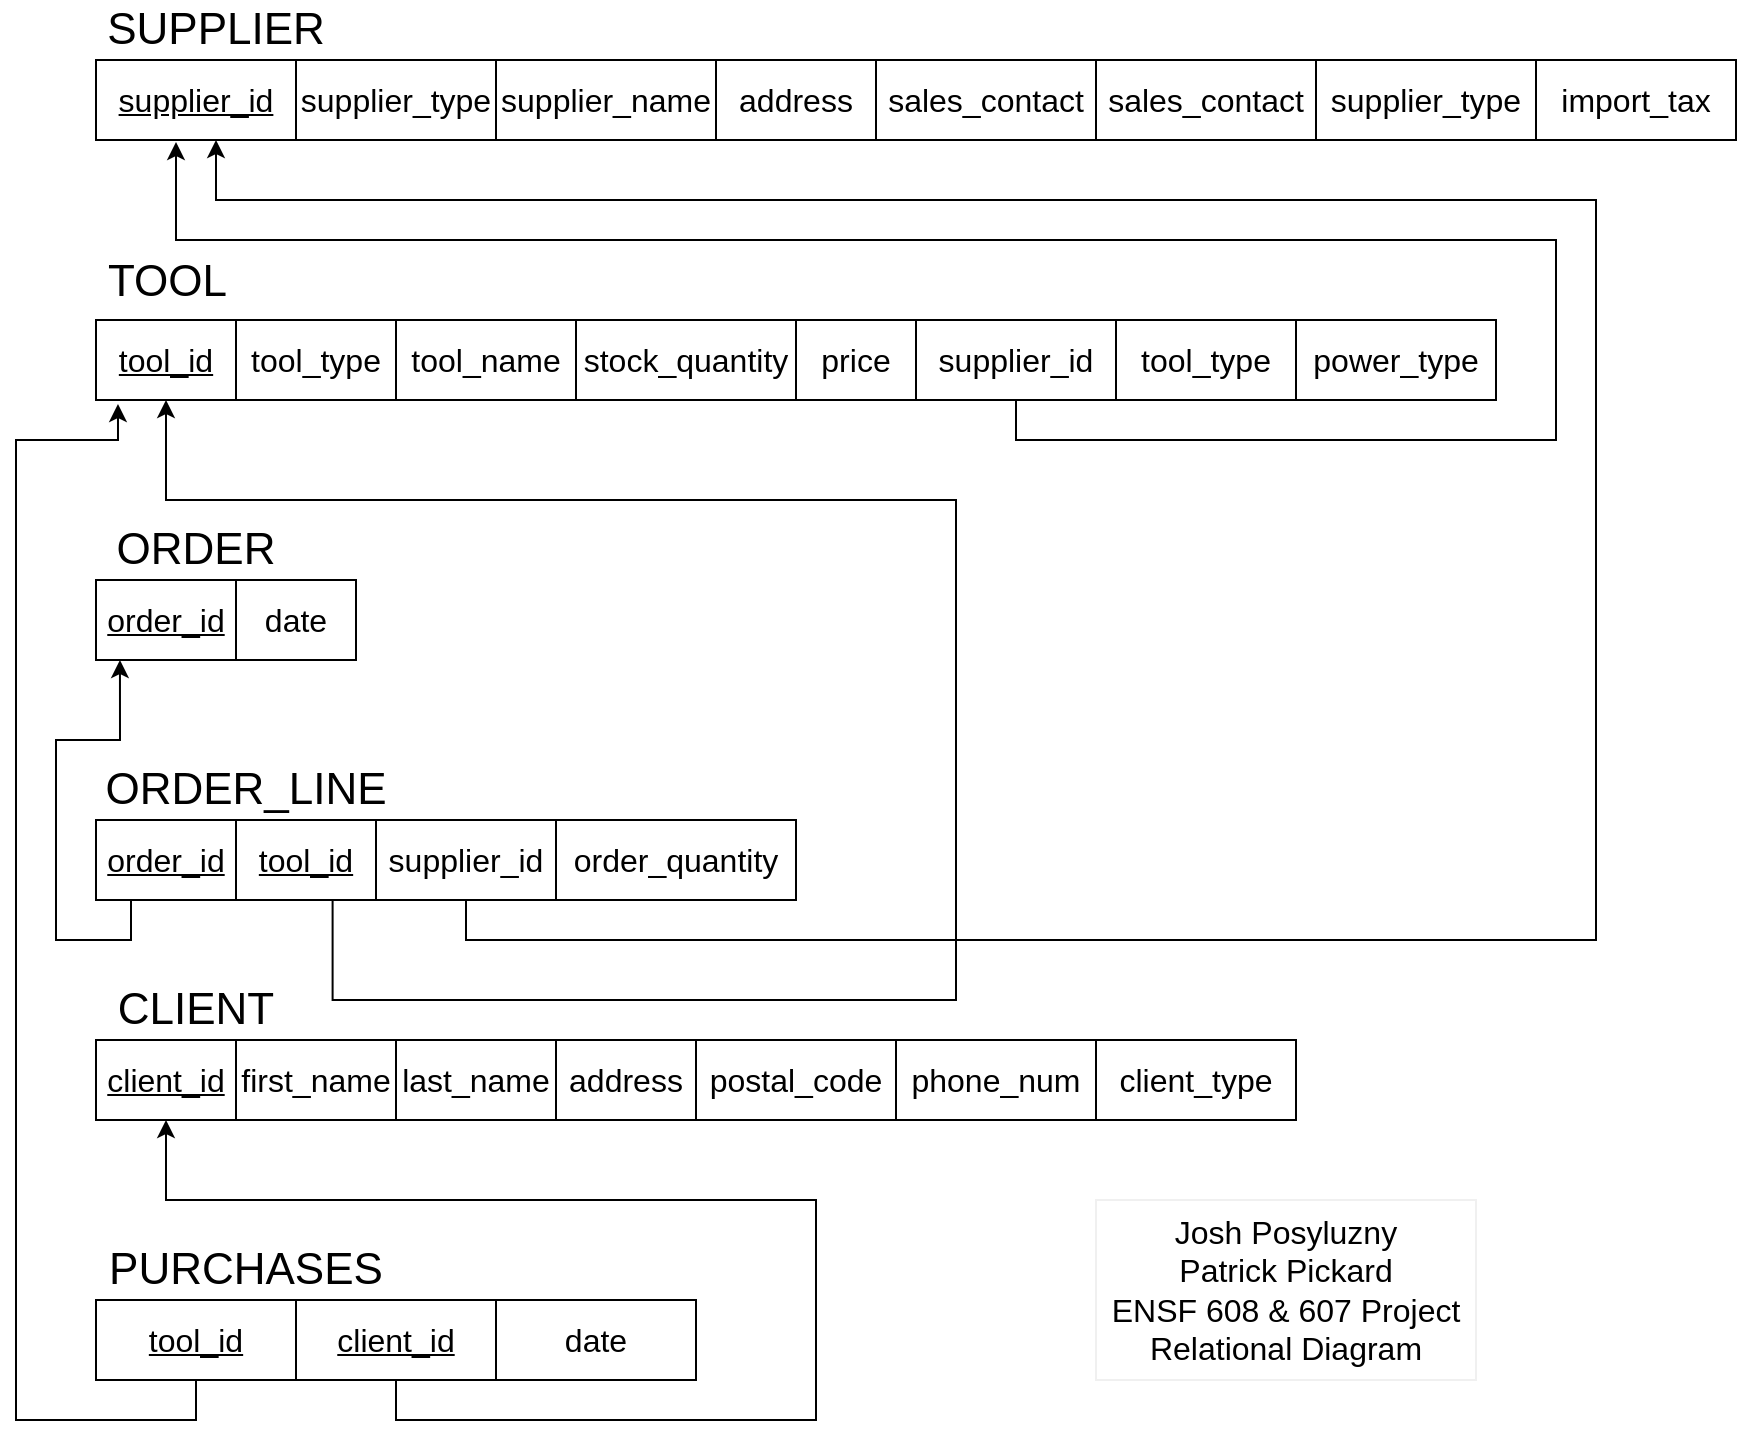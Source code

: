 <mxfile version="13.9.9" type="device"><diagram id="AcwioN6pR0FCG_ogh9nq" name="Page-1"><mxGraphModel dx="2062" dy="1182" grid="1" gridSize="10" guides="1" tooltips="1" connect="1" arrows="1" fold="1" page="1" pageScale="1" pageWidth="850" pageHeight="1100" math="0" shadow="0"><root><mxCell id="0"/><mxCell id="1" parent="0"/><mxCell id="TGgkw8lxfgKhuK5KaO3I-2" value="SUPPLIER" style="text;html=1;strokeColor=none;fillColor=none;align=center;verticalAlign=middle;whiteSpace=wrap;rounded=0;fontSize=22;" parent="1" vertex="1"><mxGeometry x="60" y="20" width="120" height="30" as="geometry"/></mxCell><mxCell id="TGgkw8lxfgKhuK5KaO3I-3" value="supplier_id" style="whiteSpace=wrap;html=1;align=center;fontSize=16;fontStyle=4" parent="1" vertex="1"><mxGeometry x="60" y="50" width="100" height="40" as="geometry"/></mxCell><mxCell id="TGgkw8lxfgKhuK5KaO3I-4" value="supplier_name" style="whiteSpace=wrap;html=1;align=center;fontSize=16;" parent="1" vertex="1"><mxGeometry x="260" y="50" width="110" height="40" as="geometry"/></mxCell><mxCell id="TGgkw8lxfgKhuK5KaO3I-5" value="supplier_type" style="whiteSpace=wrap;html=1;align=center;fontSize=16;" parent="1" vertex="1"><mxGeometry x="160" y="50" width="100" height="40" as="geometry"/></mxCell><mxCell id="TGgkw8lxfgKhuK5KaO3I-6" value="address" style="whiteSpace=wrap;html=1;align=center;fontSize=16;" parent="1" vertex="1"><mxGeometry x="370" y="50" width="80" height="40" as="geometry"/></mxCell><mxCell id="TGgkw8lxfgKhuK5KaO3I-7" value="sales_contact" style="whiteSpace=wrap;html=1;align=center;fontSize=16;" parent="1" vertex="1"><mxGeometry x="450" y="50" width="110" height="40" as="geometry"/></mxCell><mxCell id="TGgkw8lxfgKhuK5KaO3I-8" value="TOOL" style="text;strokeColor=none;fillColor=none;spacingLeft=4;spacingRight=4;overflow=hidden;rotatable=0;points=[[0,0.5],[1,0.5]];portConstraint=eastwest;fontSize=22;" parent="1" vertex="1"><mxGeometry x="60" y="140" width="80" height="40" as="geometry"/></mxCell><mxCell id="TGgkw8lxfgKhuK5KaO3I-9" value="tool_id" style="whiteSpace=wrap;html=1;align=center;fontSize=16;fontStyle=4" parent="1" vertex="1"><mxGeometry x="60" y="180" width="70" height="40" as="geometry"/></mxCell><mxCell id="TGgkw8lxfgKhuK5KaO3I-10" value="tool_type" style="whiteSpace=wrap;html=1;align=center;fontSize=16;fontStyle=0" parent="1" vertex="1"><mxGeometry x="130" y="180" width="80" height="40" as="geometry"/></mxCell><mxCell id="TGgkw8lxfgKhuK5KaO3I-11" value="stock_quantity" style="whiteSpace=wrap;html=1;align=center;fontSize=16;" parent="1" vertex="1"><mxGeometry x="300" y="180" width="110" height="40" as="geometry"/></mxCell><mxCell id="TGgkw8lxfgKhuK5KaO3I-12" value="tool_name" style="whiteSpace=wrap;html=1;align=center;fontSize=16;" parent="1" vertex="1"><mxGeometry x="210" y="180" width="90" height="40" as="geometry"/></mxCell><mxCell id="TGgkw8lxfgKhuK5KaO3I-13" value="price" style="whiteSpace=wrap;html=1;align=center;fontSize=16;" parent="1" vertex="1"><mxGeometry x="410" y="180" width="60" height="40" as="geometry"/></mxCell><mxCell id="TGgkw8lxfgKhuK5KaO3I-15" value="" style="edgeStyle=orthogonalEdgeStyle;rounded=0;orthogonalLoop=1;jettySize=auto;html=1;fontSize=22;exitX=0.5;exitY=1;exitDx=0;exitDy=0;" parent="1" source="TGgkw8lxfgKhuK5KaO3I-14" edge="1"><mxGeometry relative="1" as="geometry"><Array as="points"><mxPoint x="520" y="240"/><mxPoint x="790" y="240"/><mxPoint x="790" y="140"/><mxPoint x="100" y="140"/><mxPoint x="100" y="91"/></Array><mxPoint x="100" y="91" as="targetPoint"/></mxGeometry></mxCell><mxCell id="TGgkw8lxfgKhuK5KaO3I-14" value="supplier_id" style="whiteSpace=wrap;html=1;align=center;fontSize=16;" parent="1" vertex="1"><mxGeometry x="470" y="180" width="100" height="40" as="geometry"/></mxCell><mxCell id="TGgkw8lxfgKhuK5KaO3I-16" value="ORDER" style="text;html=1;strokeColor=none;fillColor=none;align=center;verticalAlign=middle;whiteSpace=wrap;rounded=0;fontSize=22;" parent="1" vertex="1"><mxGeometry x="60" y="280" width="100" height="30" as="geometry"/></mxCell><mxCell id="TGgkw8lxfgKhuK5KaO3I-31" value="" style="edgeStyle=orthogonalEdgeStyle;rounded=0;orthogonalLoop=1;jettySize=auto;html=1;fontSize=22;entryX=0.171;entryY=1;entryDx=0;entryDy=0;entryPerimeter=0;exitX=0.25;exitY=1;exitDx=0;exitDy=0;" parent="1" source="TGgkw8lxfgKhuK5KaO3I-28" target="TGgkw8lxfgKhuK5KaO3I-17" edge="1"><mxGeometry relative="1" as="geometry"/></mxCell><mxCell id="TGgkw8lxfgKhuK5KaO3I-17" value="order_id" style="whiteSpace=wrap;html=1;align=center;fontSize=16;fontStyle=4" parent="1" vertex="1"><mxGeometry x="60" y="310" width="70" height="40" as="geometry"/></mxCell><mxCell id="TGgkw8lxfgKhuK5KaO3I-33" value="" style="edgeStyle=orthogonalEdgeStyle;rounded=0;orthogonalLoop=1;jettySize=auto;html=1;fontSize=22;exitX=0.69;exitY=1;exitDx=0;exitDy=0;entryX=0.5;entryY=1;entryDx=0;entryDy=0;exitPerimeter=0;" parent="1" source="TGgkw8lxfgKhuK5KaO3I-30" target="TGgkw8lxfgKhuK5KaO3I-9" edge="1"><mxGeometry relative="1" as="geometry"><Array as="points"><mxPoint x="178" y="520"/><mxPoint x="490" y="520"/><mxPoint x="490" y="270"/><mxPoint x="95" y="270"/></Array></mxGeometry></mxCell><mxCell id="TGgkw8lxfgKhuK5KaO3I-34" value="" style="edgeStyle=orthogonalEdgeStyle;rounded=0;orthogonalLoop=1;jettySize=auto;html=1;fontSize=22;exitX=0.5;exitY=1;exitDx=0;exitDy=0;entryX=0.6;entryY=1;entryDx=0;entryDy=0;entryPerimeter=0;" parent="1" source="TGgkw8lxfgKhuK5KaO3I-32" target="TGgkw8lxfgKhuK5KaO3I-3" edge="1"><mxGeometry relative="1" as="geometry"><Array as="points"><mxPoint x="245" y="490"/><mxPoint x="810" y="490"/><mxPoint x="810" y="120"/><mxPoint x="120" y="120"/></Array></mxGeometry></mxCell><mxCell id="TGgkw8lxfgKhuK5KaO3I-18" value="date" style="whiteSpace=wrap;html=1;align=center;fontSize=16;fontStyle=0" parent="1" vertex="1"><mxGeometry x="130" y="310" width="60" height="40" as="geometry"/></mxCell><mxCell id="TGgkw8lxfgKhuK5KaO3I-19" value="CLIENT" style="text;html=1;strokeColor=none;fillColor=none;align=center;verticalAlign=middle;whiteSpace=wrap;rounded=0;fontSize=22;" parent="1" vertex="1"><mxGeometry x="60" y="510" width="100" height="30" as="geometry"/></mxCell><mxCell id="TGgkw8lxfgKhuK5KaO3I-20" value="client_id" style="whiteSpace=wrap;html=1;align=center;fontSize=16;fontStyle=4" parent="1" vertex="1"><mxGeometry x="60" y="540" width="70" height="40" as="geometry"/></mxCell><mxCell id="EedbmQ78aKf-tAbwDfGX-12" value="" style="edgeStyle=orthogonalEdgeStyle;rounded=0;orthogonalLoop=1;jettySize=auto;html=1;fontSize=16;entryX=0.5;entryY=1;entryDx=0;entryDy=0;exitX=0.5;exitY=1;exitDx=0;exitDy=0;" edge="1" parent="1" source="EedbmQ78aKf-tAbwDfGX-10" target="TGgkw8lxfgKhuK5KaO3I-20"><mxGeometry relative="1" as="geometry"><Array as="points"><mxPoint x="210" y="730"/><mxPoint x="420" y="730"/><mxPoint x="420" y="620"/><mxPoint x="95" y="620"/></Array></mxGeometry></mxCell><mxCell id="TGgkw8lxfgKhuK5KaO3I-21" value="first_name" style="whiteSpace=wrap;html=1;align=center;fontSize=16;fontStyle=0" parent="1" vertex="1"><mxGeometry x="130" y="540" width="80" height="40" as="geometry"/></mxCell><mxCell id="TGgkw8lxfgKhuK5KaO3I-22" value="address" style="whiteSpace=wrap;html=1;align=center;fontSize=16;" parent="1" vertex="1"><mxGeometry x="290" y="540" width="70" height="40" as="geometry"/></mxCell><mxCell id="TGgkw8lxfgKhuK5KaO3I-23" value="last_name" style="whiteSpace=wrap;html=1;align=center;fontSize=16;" parent="1" vertex="1"><mxGeometry x="210" y="540" width="80" height="40" as="geometry"/></mxCell><mxCell id="TGgkw8lxfgKhuK5KaO3I-24" value="postal_code" style="whiteSpace=wrap;html=1;align=center;fontSize=16;" parent="1" vertex="1"><mxGeometry x="360" y="540" width="100" height="40" as="geometry"/></mxCell><mxCell id="TGgkw8lxfgKhuK5KaO3I-25" value="phone_num" style="whiteSpace=wrap;html=1;align=center;fontSize=16;" parent="1" vertex="1"><mxGeometry x="460" y="540" width="100" height="40" as="geometry"/></mxCell><mxCell id="TGgkw8lxfgKhuK5KaO3I-26" value="client_type" style="whiteSpace=wrap;html=1;align=center;fontSize=16;" parent="1" vertex="1"><mxGeometry x="560" y="540" width="100" height="40" as="geometry"/></mxCell><mxCell id="TGgkw8lxfgKhuK5KaO3I-27" value="ORDER_LINE" style="text;html=1;strokeColor=none;fillColor=none;align=center;verticalAlign=middle;whiteSpace=wrap;rounded=0;fontSize=22;" parent="1" vertex="1"><mxGeometry x="60" y="400" width="150" height="30" as="geometry"/></mxCell><mxCell id="TGgkw8lxfgKhuK5KaO3I-28" value="order_id" style="whiteSpace=wrap;html=1;align=center;fontSize=16;fontStyle=4" parent="1" vertex="1"><mxGeometry x="60" y="430" width="70" height="40" as="geometry"/></mxCell><mxCell id="TGgkw8lxfgKhuK5KaO3I-29" value="order_quantity" style="whiteSpace=wrap;html=1;align=center;fontSize=16;fontStyle=0" parent="1" vertex="1"><mxGeometry x="290" y="430" width="120" height="40" as="geometry"/></mxCell><mxCell id="TGgkw8lxfgKhuK5KaO3I-30" value="&lt;u&gt;tool_id&lt;/u&gt;" style="whiteSpace=wrap;html=1;align=center;fontSize=16;fontStyle=0" parent="1" vertex="1"><mxGeometry x="130" y="430" width="70" height="40" as="geometry"/></mxCell><mxCell id="TGgkw8lxfgKhuK5KaO3I-32" value="supplier_id" style="whiteSpace=wrap;html=1;align=center;fontSize=16;fontStyle=0" parent="1" vertex="1"><mxGeometry x="200" y="430" width="90" height="40" as="geometry"/></mxCell><mxCell id="EedbmQ78aKf-tAbwDfGX-2" value="PURCHASES" style="text;html=1;strokeColor=none;fillColor=none;align=center;verticalAlign=middle;whiteSpace=wrap;rounded=0;fontSize=22;" vertex="1" parent="1"><mxGeometry x="60" y="640" width="150" height="30" as="geometry"/></mxCell><mxCell id="EedbmQ78aKf-tAbwDfGX-3" value="sales_contact" style="whiteSpace=wrap;html=1;align=center;fontSize=16;" vertex="1" parent="1"><mxGeometry x="560" y="50" width="110" height="40" as="geometry"/></mxCell><mxCell id="EedbmQ78aKf-tAbwDfGX-4" value="supplier_type" style="whiteSpace=wrap;html=1;align=center;fontSize=16;" vertex="1" parent="1"><mxGeometry x="670" y="50" width="110" height="40" as="geometry"/></mxCell><mxCell id="EedbmQ78aKf-tAbwDfGX-5" value="import_tax" style="whiteSpace=wrap;html=1;align=center;fontSize=16;" vertex="1" parent="1"><mxGeometry x="780" y="50" width="100" height="40" as="geometry"/></mxCell><mxCell id="EedbmQ78aKf-tAbwDfGX-6" value="tool_type" style="whiteSpace=wrap;html=1;align=center;fontSize=16;" vertex="1" parent="1"><mxGeometry x="570" y="180" width="90" height="40" as="geometry"/></mxCell><mxCell id="EedbmQ78aKf-tAbwDfGX-7" value="power_type" style="whiteSpace=wrap;html=1;align=center;fontSize=16;" vertex="1" parent="1"><mxGeometry x="660" y="180" width="100" height="40" as="geometry"/></mxCell><mxCell id="EedbmQ78aKf-tAbwDfGX-9" value="&lt;u&gt;tool_id&lt;/u&gt;" style="whiteSpace=wrap;html=1;align=center;fontSize=16;" vertex="1" parent="1"><mxGeometry x="60" y="670" width="100" height="40" as="geometry"/></mxCell><mxCell id="EedbmQ78aKf-tAbwDfGX-10" value="&lt;u&gt;client_id&lt;/u&gt;" style="whiteSpace=wrap;html=1;align=center;fontSize=16;" vertex="1" parent="1"><mxGeometry x="160" y="670" width="100" height="40" as="geometry"/></mxCell><mxCell id="EedbmQ78aKf-tAbwDfGX-13" value="" style="edgeStyle=orthogonalEdgeStyle;rounded=0;orthogonalLoop=1;jettySize=auto;html=1;fontSize=16;entryX=0.157;entryY=1.05;entryDx=0;entryDy=0;exitX=0.5;exitY=1;exitDx=0;exitDy=0;entryPerimeter=0;" edge="1" parent="1" source="EedbmQ78aKf-tAbwDfGX-9" target="TGgkw8lxfgKhuK5KaO3I-9"><mxGeometry relative="1" as="geometry"><mxPoint x="220" y="720" as="sourcePoint"/><mxPoint x="105" y="590" as="targetPoint"/><Array as="points"><mxPoint x="110" y="730"/><mxPoint x="20" y="730"/><mxPoint x="20" y="240"/><mxPoint x="71" y="240"/></Array></mxGeometry></mxCell><mxCell id="EedbmQ78aKf-tAbwDfGX-14" value="date" style="whiteSpace=wrap;html=1;align=center;fontSize=16;" vertex="1" parent="1"><mxGeometry x="260" y="670" width="100" height="40" as="geometry"/></mxCell><mxCell id="EedbmQ78aKf-tAbwDfGX-15" value="Josh Posyluzny&lt;br&gt;Patrick Pickard&lt;br&gt;ENSF 608 &amp;amp; 607 Project&lt;br&gt;Relational Diagram" style="text;html=1;fillColor=none;align=center;verticalAlign=middle;whiteSpace=wrap;rounded=0;fontSize=16;strokeColor=#f0f0f0;" vertex="1" parent="1"><mxGeometry x="560" y="620" width="190" height="90" as="geometry"/></mxCell></root></mxGraphModel></diagram></mxfile>